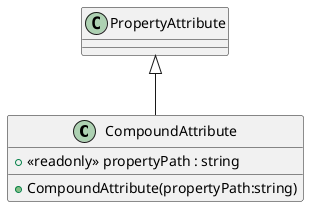 @startuml
class CompoundAttribute {
    + <<readonly>> propertyPath : string
    + CompoundAttribute(propertyPath:string)
}
PropertyAttribute <|-- CompoundAttribute
@enduml

